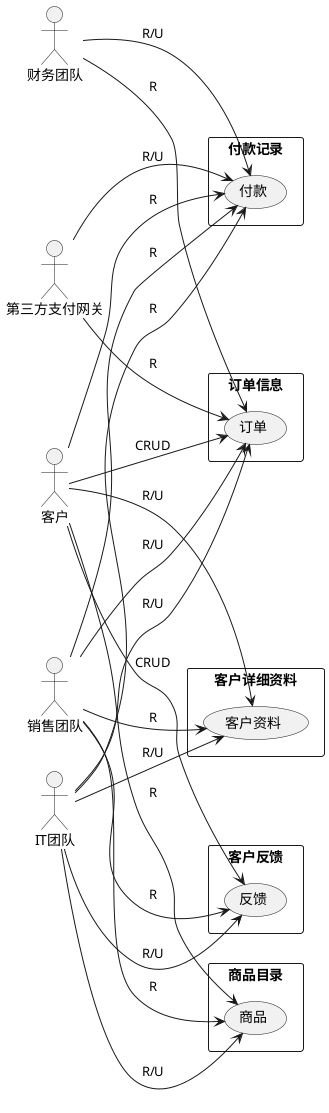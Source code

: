@startuml
left to right direction
skinparam packageStyle rect

actor 第三方支付网关
actor 财务团队
actor 销售团队
actor 客户 
actor IT团队


package "订单信息" {
  usecase "订单" as o1
  客户 --> o1 : CRUD
  销售团队 --> o1 : R/U
  财务团队 --> o1 : R
  IT团队 --> o1 : R/U
  第三方支付网关 --> o1 : R
}

package "客户详细资料" {
  usecase "客户资料" as o2
  客户 --> o2 : R/U
  销售团队 --> o2 : R
  IT团队 --> o2 : R/U
}

package "付款记录" {
  usecase "付款" as o3
  客户 --> o3 : R
  销售团队 --> o3 : R
  财务团队 --> o3 : R/U
  IT团队 --> o3 : R
  第三方支付网关 --> o3 : R/U
}

package "商品目录" {
  usecase "商品" as o4
  客户 --> o4 : R
  销售团队 --> o4 : R
  IT团队 --> o4 : R/U
}

package "客户反馈" {
  usecase "反馈" as o5
  客户 --> o5 : CRUD
  销售团队 --> o5 : R
  IT团队 --> o5 : R/U
}

'财务团队 -[hidden]->  第三方支付网关
'第三方支付网关 -[hidden]->  o3


@enduml
